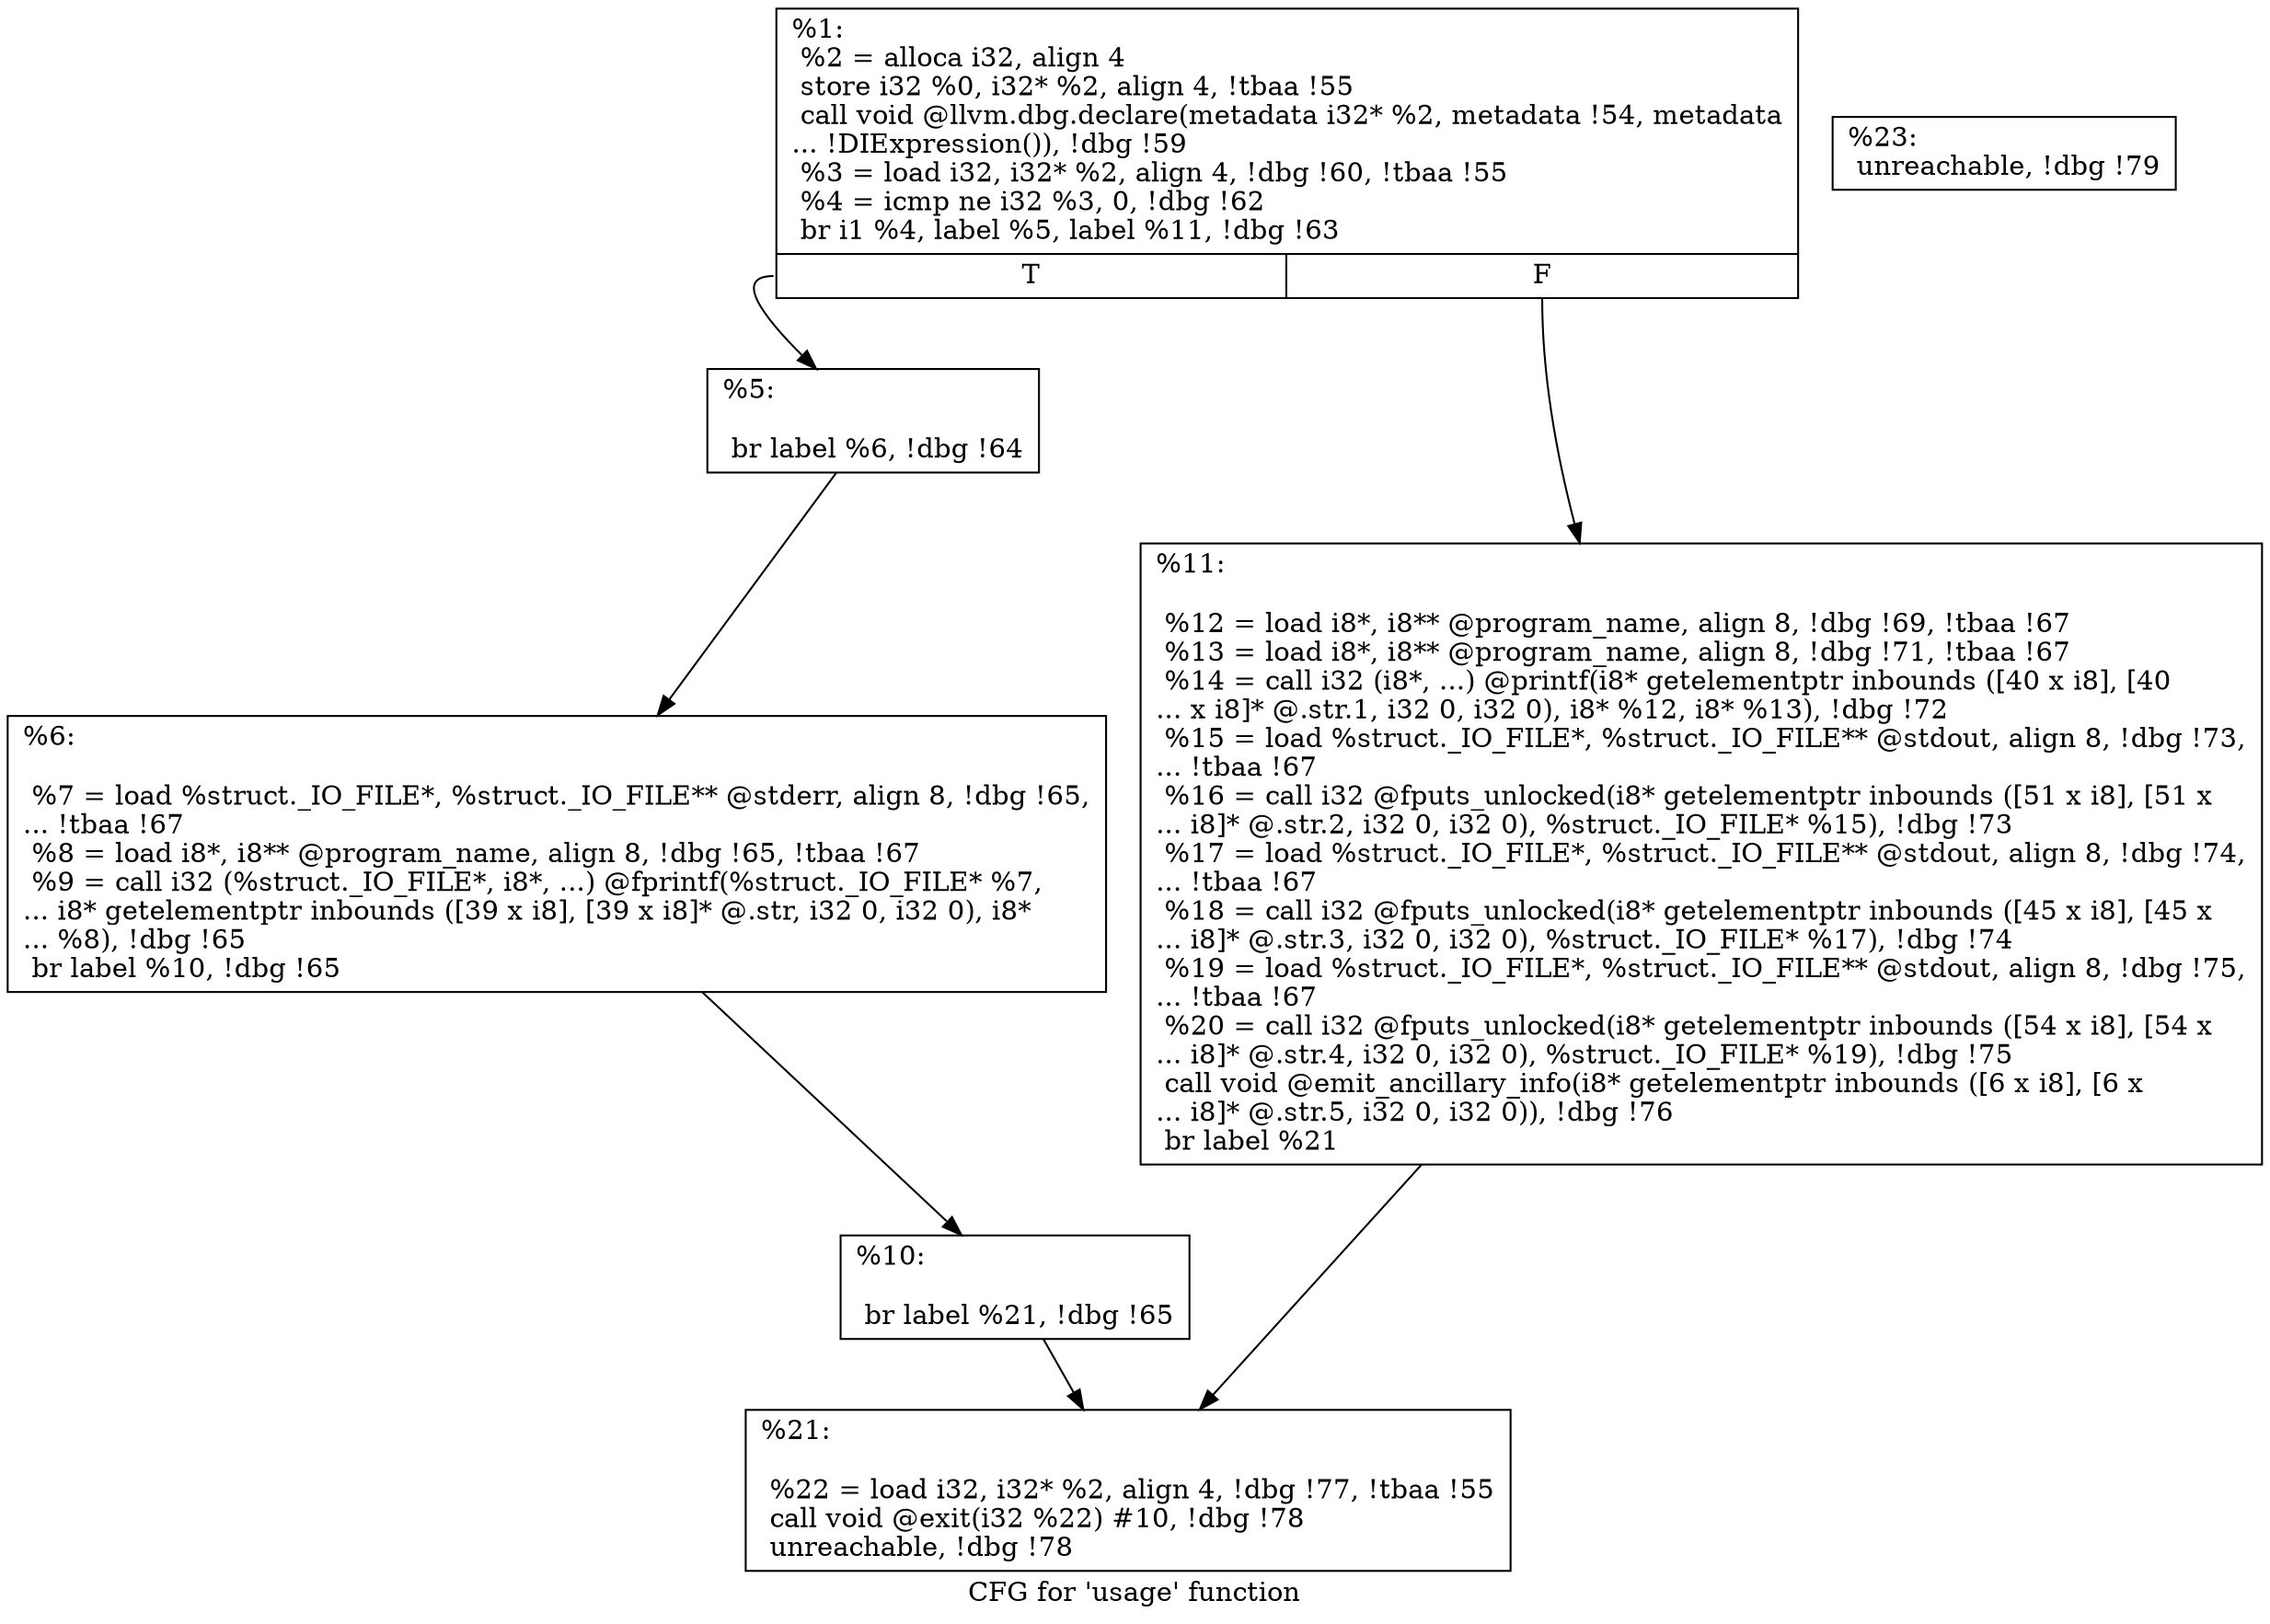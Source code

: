 digraph "CFG for 'usage' function" {
	label="CFG for 'usage' function";

	Node0x1f534e0 [shape=record,label="{%1:\l  %2 = alloca i32, align 4\l  store i32 %0, i32* %2, align 4, !tbaa !55\l  call void @llvm.dbg.declare(metadata i32* %2, metadata !54, metadata\l... !DIExpression()), !dbg !59\l  %3 = load i32, i32* %2, align 4, !dbg !60, !tbaa !55\l  %4 = icmp ne i32 %3, 0, !dbg !62\l  br i1 %4, label %5, label %11, !dbg !63\l|{<s0>T|<s1>F}}"];
	Node0x1f534e0:s0 -> Node0x1f5aa20;
	Node0x1f534e0:s1 -> Node0x1f5ab10;
	Node0x1f5aa20 [shape=record,label="{%5:\l\l  br label %6, !dbg !64\l}"];
	Node0x1f5aa20 -> Node0x1f5aa70;
	Node0x1f5aa70 [shape=record,label="{%6:\l\l  %7 = load %struct._IO_FILE*, %struct._IO_FILE** @stderr, align 8, !dbg !65,\l... !tbaa !67\l  %8 = load i8*, i8** @program_name, align 8, !dbg !65, !tbaa !67\l  %9 = call i32 (%struct._IO_FILE*, i8*, ...) @fprintf(%struct._IO_FILE* %7,\l... i8* getelementptr inbounds ([39 x i8], [39 x i8]* @.str, i32 0, i32 0), i8*\l... %8), !dbg !65\l  br label %10, !dbg !65\l}"];
	Node0x1f5aa70 -> Node0x1f5aac0;
	Node0x1f5aac0 [shape=record,label="{%10:\l\l  br label %21, !dbg !65\l}"];
	Node0x1f5aac0 -> Node0x1f5ab60;
	Node0x1f5ab10 [shape=record,label="{%11:\l\l  %12 = load i8*, i8** @program_name, align 8, !dbg !69, !tbaa !67\l  %13 = load i8*, i8** @program_name, align 8, !dbg !71, !tbaa !67\l  %14 = call i32 (i8*, ...) @printf(i8* getelementptr inbounds ([40 x i8], [40\l... x i8]* @.str.1, i32 0, i32 0), i8* %12, i8* %13), !dbg !72\l  %15 = load %struct._IO_FILE*, %struct._IO_FILE** @stdout, align 8, !dbg !73,\l... !tbaa !67\l  %16 = call i32 @fputs_unlocked(i8* getelementptr inbounds ([51 x i8], [51 x\l... i8]* @.str.2, i32 0, i32 0), %struct._IO_FILE* %15), !dbg !73\l  %17 = load %struct._IO_FILE*, %struct._IO_FILE** @stdout, align 8, !dbg !74,\l... !tbaa !67\l  %18 = call i32 @fputs_unlocked(i8* getelementptr inbounds ([45 x i8], [45 x\l... i8]* @.str.3, i32 0, i32 0), %struct._IO_FILE* %17), !dbg !74\l  %19 = load %struct._IO_FILE*, %struct._IO_FILE** @stdout, align 8, !dbg !75,\l... !tbaa !67\l  %20 = call i32 @fputs_unlocked(i8* getelementptr inbounds ([54 x i8], [54 x\l... i8]* @.str.4, i32 0, i32 0), %struct._IO_FILE* %19), !dbg !75\l  call void @emit_ancillary_info(i8* getelementptr inbounds ([6 x i8], [6 x\l... i8]* @.str.5, i32 0, i32 0)), !dbg !76\l  br label %21\l}"];
	Node0x1f5ab10 -> Node0x1f5ab60;
	Node0x1f5ab60 [shape=record,label="{%21:\l\l  %22 = load i32, i32* %2, align 4, !dbg !77, !tbaa !55\l  call void @exit(i32 %22) #10, !dbg !78\l  unreachable, !dbg !78\l}"];
	Node0x1f5abb0 [shape=record,label="{%23:                                                  \l  unreachable, !dbg !79\l}"];
}
